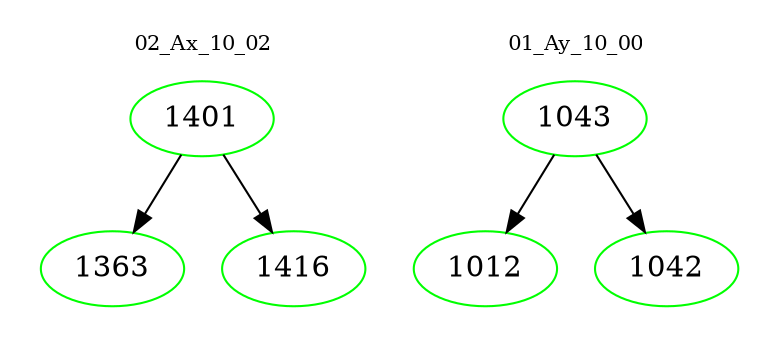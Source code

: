 digraph{
subgraph cluster_0 {
color = white
label = "02_Ax_10_02";
fontsize=10;
T0_1401 [label="1401", color="green"]
T0_1401 -> T0_1363 [color="black"]
T0_1363 [label="1363", color="green"]
T0_1401 -> T0_1416 [color="black"]
T0_1416 [label="1416", color="green"]
}
subgraph cluster_1 {
color = white
label = "01_Ay_10_00";
fontsize=10;
T1_1043 [label="1043", color="green"]
T1_1043 -> T1_1012 [color="black"]
T1_1012 [label="1012", color="green"]
T1_1043 -> T1_1042 [color="black"]
T1_1042 [label="1042", color="green"]
}
}
